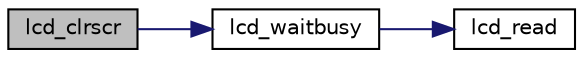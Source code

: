 digraph "lcd_clrscr"
{
 // LATEX_PDF_SIZE
  edge [fontname="Helvetica",fontsize="10",labelfontname="Helvetica",labelfontsize="10"];
  node [fontname="Helvetica",fontsize="10",shape=record];
  rankdir="LR";
  Node1 [label="lcd_clrscr",height=0.2,width=0.4,color="black", fillcolor="grey75", style="filled", fontcolor="black",tooltip="Clear display and set cursor to home position."];
  Node1 -> Node2 [color="midnightblue",fontsize="10",style="solid",fontname="Helvetica"];
  Node2 [label="lcd_waitbusy",height=0.2,width=0.4,color="black", fillcolor="white", style="filled",URL="$lcd_8c.html#a4ca4373275e11ba1a2d2cbd242cbf1a4",tooltip=" "];
  Node2 -> Node3 [color="midnightblue",fontsize="10",style="solid",fontname="Helvetica"];
  Node3 [label="lcd_read",height=0.2,width=0.4,color="black", fillcolor="white", style="filled",URL="$lcd_8c.html#a48a16fff03a1164f27b460a49e702dc4",tooltip=" "];
}

